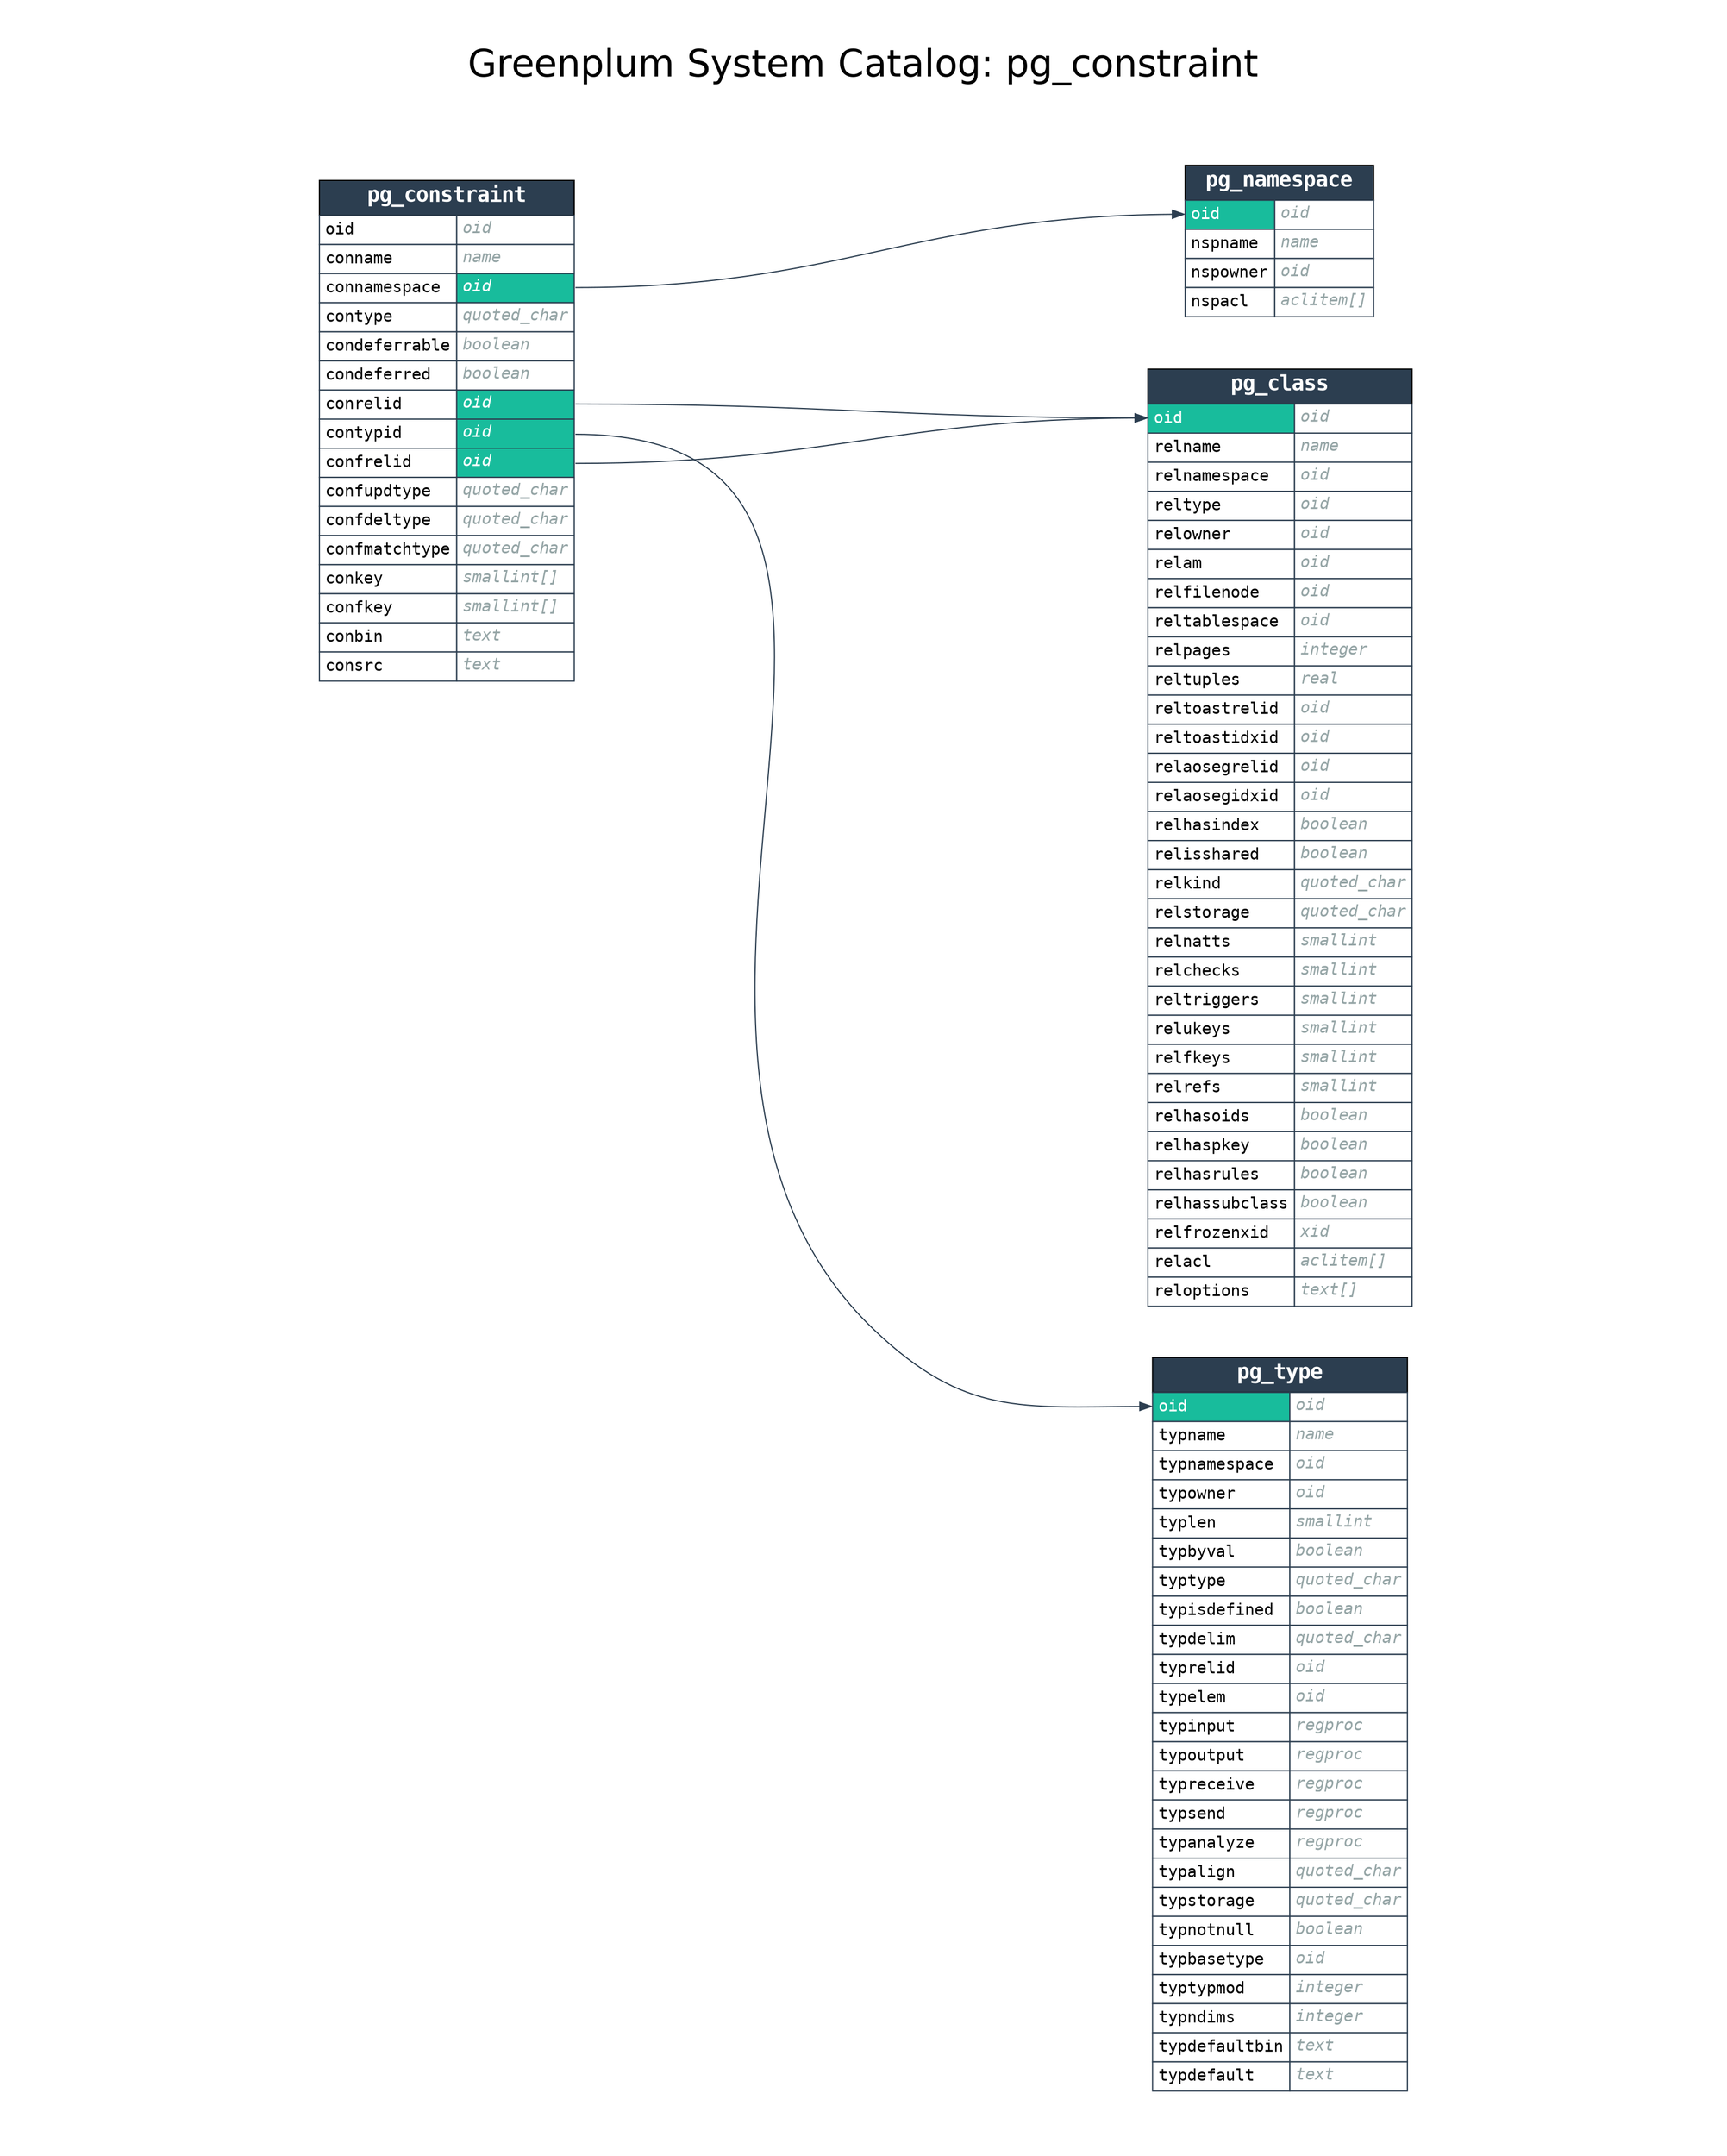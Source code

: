 digraph GPDB {

    label="Greenplum System Catalog: pg_constraint";
    labelloc="t";
    fontname="Helvetica"
    fontsize=32
    

    pad=0.5;
    nodesep=0.5;
    ranksep=0.5;
    rankdir=LR;
    node [shape = "plaintext"];

    
    subgraph cluster_from {
        rankdir=TB
        style=invis;

        
    }
    
    subgraph cluster_selected {
        rankdir=TB
        style=invis;

        
            pg_constraint [label = <<FONT FACE="monospace"><TABLE BORDER="0" CELLBORDER="1" CELLSPACING="0" CELLPADDING="4">
<TR><TD BGCOLOR="#2c3e50" ALIGN="CENTER" COLSPAN="2"><FONT COLOR="#FFFFFF" POINT-SIZE="18"><B>pg_constraint</B></FONT></TD></TR>

<TR>
<TD COLOR="#2c3e50" BGCOLOR="#FFFFFF" ALIGN="LEFT" PORT="oid_in"><FONT COLOR="#000000">oid</FONT></TD>
<TD COLOR="#2c3e50" BGCOLOR="#FFFFFF" ALIGN="LEFT" PORT="oid_out"><FONT COLOR="#95a5a6"><I>oid</I></FONT></TD>
</TR>

<TR>
<TD COLOR="#2c3e50" BGCOLOR="#FFFFFF" ALIGN="LEFT" PORT="conname_in"><FONT COLOR="#000000">conname</FONT></TD>
<TD COLOR="#2c3e50" BGCOLOR="#FFFFFF" ALIGN="LEFT" PORT="conname_out"><FONT COLOR="#95a5a6"><I>name</I></FONT></TD>
</TR>

<TR>
<TD COLOR="#2c3e50" BGCOLOR="#FFFFFF" ALIGN="LEFT" PORT="connamespace_in"><FONT COLOR="#000000">connamespace</FONT></TD>
<TD COLOR="#2c3e50" BGCOLOR="#18bc9c" ALIGN="LEFT" PORT="connamespace_out"><FONT COLOR="#FFFFFF"><I>oid</I></FONT></TD>
</TR>

<TR>
<TD COLOR="#2c3e50" BGCOLOR="#FFFFFF" ALIGN="LEFT" PORT="contype_in"><FONT COLOR="#000000">contype</FONT></TD>
<TD COLOR="#2c3e50" BGCOLOR="#FFFFFF" ALIGN="LEFT" PORT="contype_out"><FONT COLOR="#95a5a6"><I>quoted_char</I></FONT></TD>
</TR>

<TR>
<TD COLOR="#2c3e50" BGCOLOR="#FFFFFF" ALIGN="LEFT" PORT="condeferrable_in"><FONT COLOR="#000000">condeferrable</FONT></TD>
<TD COLOR="#2c3e50" BGCOLOR="#FFFFFF" ALIGN="LEFT" PORT="condeferrable_out"><FONT COLOR="#95a5a6"><I>boolean</I></FONT></TD>
</TR>

<TR>
<TD COLOR="#2c3e50" BGCOLOR="#FFFFFF" ALIGN="LEFT" PORT="condeferred_in"><FONT COLOR="#000000">condeferred</FONT></TD>
<TD COLOR="#2c3e50" BGCOLOR="#FFFFFF" ALIGN="LEFT" PORT="condeferred_out"><FONT COLOR="#95a5a6"><I>boolean</I></FONT></TD>
</TR>

<TR>
<TD COLOR="#2c3e50" BGCOLOR="#FFFFFF" ALIGN="LEFT" PORT="conrelid_in"><FONT COLOR="#000000">conrelid</FONT></TD>
<TD COLOR="#2c3e50" BGCOLOR="#18bc9c" ALIGN="LEFT" PORT="conrelid_out"><FONT COLOR="#FFFFFF"><I>oid</I></FONT></TD>
</TR>

<TR>
<TD COLOR="#2c3e50" BGCOLOR="#FFFFFF" ALIGN="LEFT" PORT="contypid_in"><FONT COLOR="#000000">contypid</FONT></TD>
<TD COLOR="#2c3e50" BGCOLOR="#18bc9c" ALIGN="LEFT" PORT="contypid_out"><FONT COLOR="#FFFFFF"><I>oid</I></FONT></TD>
</TR>

<TR>
<TD COLOR="#2c3e50" BGCOLOR="#FFFFFF" ALIGN="LEFT" PORT="confrelid_in"><FONT COLOR="#000000">confrelid</FONT></TD>
<TD COLOR="#2c3e50" BGCOLOR="#18bc9c" ALIGN="LEFT" PORT="confrelid_out"><FONT COLOR="#FFFFFF"><I>oid</I></FONT></TD>
</TR>

<TR>
<TD COLOR="#2c3e50" BGCOLOR="#FFFFFF" ALIGN="LEFT" PORT="confupdtype_in"><FONT COLOR="#000000">confupdtype</FONT></TD>
<TD COLOR="#2c3e50" BGCOLOR="#FFFFFF" ALIGN="LEFT" PORT="confupdtype_out"><FONT COLOR="#95a5a6"><I>quoted_char</I></FONT></TD>
</TR>

<TR>
<TD COLOR="#2c3e50" BGCOLOR="#FFFFFF" ALIGN="LEFT" PORT="confdeltype_in"><FONT COLOR="#000000">confdeltype</FONT></TD>
<TD COLOR="#2c3e50" BGCOLOR="#FFFFFF" ALIGN="LEFT" PORT="confdeltype_out"><FONT COLOR="#95a5a6"><I>quoted_char</I></FONT></TD>
</TR>

<TR>
<TD COLOR="#2c3e50" BGCOLOR="#FFFFFF" ALIGN="LEFT" PORT="confmatchtype_in"><FONT COLOR="#000000">confmatchtype</FONT></TD>
<TD COLOR="#2c3e50" BGCOLOR="#FFFFFF" ALIGN="LEFT" PORT="confmatchtype_out"><FONT COLOR="#95a5a6"><I>quoted_char</I></FONT></TD>
</TR>

<TR>
<TD COLOR="#2c3e50" BGCOLOR="#FFFFFF" ALIGN="LEFT" PORT="conkey_in"><FONT COLOR="#000000">conkey</FONT></TD>
<TD COLOR="#2c3e50" BGCOLOR="#FFFFFF" ALIGN="LEFT" PORT="conkey_out"><FONT COLOR="#95a5a6"><I>smallint[]</I></FONT></TD>
</TR>

<TR>
<TD COLOR="#2c3e50" BGCOLOR="#FFFFFF" ALIGN="LEFT" PORT="confkey_in"><FONT COLOR="#000000">confkey</FONT></TD>
<TD COLOR="#2c3e50" BGCOLOR="#FFFFFF" ALIGN="LEFT" PORT="confkey_out"><FONT COLOR="#95a5a6"><I>smallint[]</I></FONT></TD>
</TR>

<TR>
<TD COLOR="#2c3e50" BGCOLOR="#FFFFFF" ALIGN="LEFT" PORT="conbin_in"><FONT COLOR="#000000">conbin</FONT></TD>
<TD COLOR="#2c3e50" BGCOLOR="#FFFFFF" ALIGN="LEFT" PORT="conbin_out"><FONT COLOR="#95a5a6"><I>text</I></FONT></TD>
</TR>

<TR>
<TD COLOR="#2c3e50" BGCOLOR="#FFFFFF" ALIGN="LEFT" PORT="consrc_in"><FONT COLOR="#000000">consrc</FONT></TD>
<TD COLOR="#2c3e50" BGCOLOR="#FFFFFF" ALIGN="LEFT" PORT="consrc_out"><FONT COLOR="#95a5a6"><I>text</I></FONT></TD>
</TR>

</TABLE></FONT>> name = "pg_constraint"];
        
    }
    
    subgraph cluster_to {
        rankdir=TB
        style=invis;

        
            pg_class [label = <<FONT FACE="monospace"><TABLE BORDER="0" CELLBORDER="1" CELLSPACING="0" CELLPADDING="4">
<TR><TD BGCOLOR="#2c3e50" ALIGN="CENTER" COLSPAN="2"><FONT COLOR="#FFFFFF" POINT-SIZE="18"><B>pg_class</B></FONT></TD></TR>

<TR>
<TD COLOR="#2c3e50" BGCOLOR="#18bc9c" ALIGN="LEFT" PORT="oid_in"><FONT COLOR="#FFFFFF">oid</FONT></TD>
<TD COLOR="#2c3e50" BGCOLOR="#FFFFFF" ALIGN="LEFT" PORT="oid_out"><FONT COLOR="#95a5a6"><I>oid</I></FONT></TD>
</TR>

<TR>
<TD COLOR="#2c3e50" BGCOLOR="#FFFFFF" ALIGN="LEFT" PORT="relname_in"><FONT COLOR="#000000">relname</FONT></TD>
<TD COLOR="#2c3e50" BGCOLOR="#FFFFFF" ALIGN="LEFT" PORT="relname_out"><FONT COLOR="#95a5a6"><I>name</I></FONT></TD>
</TR>

<TR>
<TD COLOR="#2c3e50" BGCOLOR="#FFFFFF" ALIGN="LEFT" PORT="relnamespace_in"><FONT COLOR="#000000">relnamespace</FONT></TD>
<TD COLOR="#2c3e50" BGCOLOR="#FFFFFF" ALIGN="LEFT" PORT="relnamespace_out"><FONT COLOR="#95a5a6"><I>oid</I></FONT></TD>
</TR>

<TR>
<TD COLOR="#2c3e50" BGCOLOR="#FFFFFF" ALIGN="LEFT" PORT="reltype_in"><FONT COLOR="#000000">reltype</FONT></TD>
<TD COLOR="#2c3e50" BGCOLOR="#FFFFFF" ALIGN="LEFT" PORT="reltype_out"><FONT COLOR="#95a5a6"><I>oid</I></FONT></TD>
</TR>

<TR>
<TD COLOR="#2c3e50" BGCOLOR="#FFFFFF" ALIGN="LEFT" PORT="relowner_in"><FONT COLOR="#000000">relowner</FONT></TD>
<TD COLOR="#2c3e50" BGCOLOR="#FFFFFF" ALIGN="LEFT" PORT="relowner_out"><FONT COLOR="#95a5a6"><I>oid</I></FONT></TD>
</TR>

<TR>
<TD COLOR="#2c3e50" BGCOLOR="#FFFFFF" ALIGN="LEFT" PORT="relam_in"><FONT COLOR="#000000">relam</FONT></TD>
<TD COLOR="#2c3e50" BGCOLOR="#FFFFFF" ALIGN="LEFT" PORT="relam_out"><FONT COLOR="#95a5a6"><I>oid</I></FONT></TD>
</TR>

<TR>
<TD COLOR="#2c3e50" BGCOLOR="#FFFFFF" ALIGN="LEFT" PORT="relfilenode_in"><FONT COLOR="#000000">relfilenode</FONT></TD>
<TD COLOR="#2c3e50" BGCOLOR="#FFFFFF" ALIGN="LEFT" PORT="relfilenode_out"><FONT COLOR="#95a5a6"><I>oid</I></FONT></TD>
</TR>

<TR>
<TD COLOR="#2c3e50" BGCOLOR="#FFFFFF" ALIGN="LEFT" PORT="reltablespace_in"><FONT COLOR="#000000">reltablespace</FONT></TD>
<TD COLOR="#2c3e50" BGCOLOR="#FFFFFF" ALIGN="LEFT" PORT="reltablespace_out"><FONT COLOR="#95a5a6"><I>oid</I></FONT></TD>
</TR>

<TR>
<TD COLOR="#2c3e50" BGCOLOR="#FFFFFF" ALIGN="LEFT" PORT="relpages_in"><FONT COLOR="#000000">relpages</FONT></TD>
<TD COLOR="#2c3e50" BGCOLOR="#FFFFFF" ALIGN="LEFT" PORT="relpages_out"><FONT COLOR="#95a5a6"><I>integer</I></FONT></TD>
</TR>

<TR>
<TD COLOR="#2c3e50" BGCOLOR="#FFFFFF" ALIGN="LEFT" PORT="reltuples_in"><FONT COLOR="#000000">reltuples</FONT></TD>
<TD COLOR="#2c3e50" BGCOLOR="#FFFFFF" ALIGN="LEFT" PORT="reltuples_out"><FONT COLOR="#95a5a6"><I>real</I></FONT></TD>
</TR>

<TR>
<TD COLOR="#2c3e50" BGCOLOR="#FFFFFF" ALIGN="LEFT" PORT="reltoastrelid_in"><FONT COLOR="#000000">reltoastrelid</FONT></TD>
<TD COLOR="#2c3e50" BGCOLOR="#FFFFFF" ALIGN="LEFT" PORT="reltoastrelid_out"><FONT COLOR="#95a5a6"><I>oid</I></FONT></TD>
</TR>

<TR>
<TD COLOR="#2c3e50" BGCOLOR="#FFFFFF" ALIGN="LEFT" PORT="reltoastidxid_in"><FONT COLOR="#000000">reltoastidxid</FONT></TD>
<TD COLOR="#2c3e50" BGCOLOR="#FFFFFF" ALIGN="LEFT" PORT="reltoastidxid_out"><FONT COLOR="#95a5a6"><I>oid</I></FONT></TD>
</TR>

<TR>
<TD COLOR="#2c3e50" BGCOLOR="#FFFFFF" ALIGN="LEFT" PORT="relaosegrelid_in"><FONT COLOR="#000000">relaosegrelid</FONT></TD>
<TD COLOR="#2c3e50" BGCOLOR="#FFFFFF" ALIGN="LEFT" PORT="relaosegrelid_out"><FONT COLOR="#95a5a6"><I>oid</I></FONT></TD>
</TR>

<TR>
<TD COLOR="#2c3e50" BGCOLOR="#FFFFFF" ALIGN="LEFT" PORT="relaosegidxid_in"><FONT COLOR="#000000">relaosegidxid</FONT></TD>
<TD COLOR="#2c3e50" BGCOLOR="#FFFFFF" ALIGN="LEFT" PORT="relaosegidxid_out"><FONT COLOR="#95a5a6"><I>oid</I></FONT></TD>
</TR>

<TR>
<TD COLOR="#2c3e50" BGCOLOR="#FFFFFF" ALIGN="LEFT" PORT="relhasindex_in"><FONT COLOR="#000000">relhasindex</FONT></TD>
<TD COLOR="#2c3e50" BGCOLOR="#FFFFFF" ALIGN="LEFT" PORT="relhasindex_out"><FONT COLOR="#95a5a6"><I>boolean</I></FONT></TD>
</TR>

<TR>
<TD COLOR="#2c3e50" BGCOLOR="#FFFFFF" ALIGN="LEFT" PORT="relisshared_in"><FONT COLOR="#000000">relisshared</FONT></TD>
<TD COLOR="#2c3e50" BGCOLOR="#FFFFFF" ALIGN="LEFT" PORT="relisshared_out"><FONT COLOR="#95a5a6"><I>boolean</I></FONT></TD>
</TR>

<TR>
<TD COLOR="#2c3e50" BGCOLOR="#FFFFFF" ALIGN="LEFT" PORT="relkind_in"><FONT COLOR="#000000">relkind</FONT></TD>
<TD COLOR="#2c3e50" BGCOLOR="#FFFFFF" ALIGN="LEFT" PORT="relkind_out"><FONT COLOR="#95a5a6"><I>quoted_char</I></FONT></TD>
</TR>

<TR>
<TD COLOR="#2c3e50" BGCOLOR="#FFFFFF" ALIGN="LEFT" PORT="relstorage_in"><FONT COLOR="#000000">relstorage</FONT></TD>
<TD COLOR="#2c3e50" BGCOLOR="#FFFFFF" ALIGN="LEFT" PORT="relstorage_out"><FONT COLOR="#95a5a6"><I>quoted_char</I></FONT></TD>
</TR>

<TR>
<TD COLOR="#2c3e50" BGCOLOR="#FFFFFF" ALIGN="LEFT" PORT="relnatts_in"><FONT COLOR="#000000">relnatts</FONT></TD>
<TD COLOR="#2c3e50" BGCOLOR="#FFFFFF" ALIGN="LEFT" PORT="relnatts_out"><FONT COLOR="#95a5a6"><I>smallint</I></FONT></TD>
</TR>

<TR>
<TD COLOR="#2c3e50" BGCOLOR="#FFFFFF" ALIGN="LEFT" PORT="relchecks_in"><FONT COLOR="#000000">relchecks</FONT></TD>
<TD COLOR="#2c3e50" BGCOLOR="#FFFFFF" ALIGN="LEFT" PORT="relchecks_out"><FONT COLOR="#95a5a6"><I>smallint</I></FONT></TD>
</TR>

<TR>
<TD COLOR="#2c3e50" BGCOLOR="#FFFFFF" ALIGN="LEFT" PORT="reltriggers_in"><FONT COLOR="#000000">reltriggers</FONT></TD>
<TD COLOR="#2c3e50" BGCOLOR="#FFFFFF" ALIGN="LEFT" PORT="reltriggers_out"><FONT COLOR="#95a5a6"><I>smallint</I></FONT></TD>
</TR>

<TR>
<TD COLOR="#2c3e50" BGCOLOR="#FFFFFF" ALIGN="LEFT" PORT="relukeys_in"><FONT COLOR="#000000">relukeys</FONT></TD>
<TD COLOR="#2c3e50" BGCOLOR="#FFFFFF" ALIGN="LEFT" PORT="relukeys_out"><FONT COLOR="#95a5a6"><I>smallint</I></FONT></TD>
</TR>

<TR>
<TD COLOR="#2c3e50" BGCOLOR="#FFFFFF" ALIGN="LEFT" PORT="relfkeys_in"><FONT COLOR="#000000">relfkeys</FONT></TD>
<TD COLOR="#2c3e50" BGCOLOR="#FFFFFF" ALIGN="LEFT" PORT="relfkeys_out"><FONT COLOR="#95a5a6"><I>smallint</I></FONT></TD>
</TR>

<TR>
<TD COLOR="#2c3e50" BGCOLOR="#FFFFFF" ALIGN="LEFT" PORT="relrefs_in"><FONT COLOR="#000000">relrefs</FONT></TD>
<TD COLOR="#2c3e50" BGCOLOR="#FFFFFF" ALIGN="LEFT" PORT="relrefs_out"><FONT COLOR="#95a5a6"><I>smallint</I></FONT></TD>
</TR>

<TR>
<TD COLOR="#2c3e50" BGCOLOR="#FFFFFF" ALIGN="LEFT" PORT="relhasoids_in"><FONT COLOR="#000000">relhasoids</FONT></TD>
<TD COLOR="#2c3e50" BGCOLOR="#FFFFFF" ALIGN="LEFT" PORT="relhasoids_out"><FONT COLOR="#95a5a6"><I>boolean</I></FONT></TD>
</TR>

<TR>
<TD COLOR="#2c3e50" BGCOLOR="#FFFFFF" ALIGN="LEFT" PORT="relhaspkey_in"><FONT COLOR="#000000">relhaspkey</FONT></TD>
<TD COLOR="#2c3e50" BGCOLOR="#FFFFFF" ALIGN="LEFT" PORT="relhaspkey_out"><FONT COLOR="#95a5a6"><I>boolean</I></FONT></TD>
</TR>

<TR>
<TD COLOR="#2c3e50" BGCOLOR="#FFFFFF" ALIGN="LEFT" PORT="relhasrules_in"><FONT COLOR="#000000">relhasrules</FONT></TD>
<TD COLOR="#2c3e50" BGCOLOR="#FFFFFF" ALIGN="LEFT" PORT="relhasrules_out"><FONT COLOR="#95a5a6"><I>boolean</I></FONT></TD>
</TR>

<TR>
<TD COLOR="#2c3e50" BGCOLOR="#FFFFFF" ALIGN="LEFT" PORT="relhassubclass_in"><FONT COLOR="#000000">relhassubclass</FONT></TD>
<TD COLOR="#2c3e50" BGCOLOR="#FFFFFF" ALIGN="LEFT" PORT="relhassubclass_out"><FONT COLOR="#95a5a6"><I>boolean</I></FONT></TD>
</TR>

<TR>
<TD COLOR="#2c3e50" BGCOLOR="#FFFFFF" ALIGN="LEFT" PORT="relfrozenxid_in"><FONT COLOR="#000000">relfrozenxid</FONT></TD>
<TD COLOR="#2c3e50" BGCOLOR="#FFFFFF" ALIGN="LEFT" PORT="relfrozenxid_out"><FONT COLOR="#95a5a6"><I>xid</I></FONT></TD>
</TR>

<TR>
<TD COLOR="#2c3e50" BGCOLOR="#FFFFFF" ALIGN="LEFT" PORT="relacl_in"><FONT COLOR="#000000">relacl</FONT></TD>
<TD COLOR="#2c3e50" BGCOLOR="#FFFFFF" ALIGN="LEFT" PORT="relacl_out"><FONT COLOR="#95a5a6"><I>aclitem[]</I></FONT></TD>
</TR>

<TR>
<TD COLOR="#2c3e50" BGCOLOR="#FFFFFF" ALIGN="LEFT" PORT="reloptions_in"><FONT COLOR="#000000">reloptions</FONT></TD>
<TD COLOR="#2c3e50" BGCOLOR="#FFFFFF" ALIGN="LEFT" PORT="reloptions_out"><FONT COLOR="#95a5a6"><I>text[]</I></FONT></TD>
</TR>

</TABLE></FONT>> name = "pg_class"];
        
            pg_namespace [label = <<FONT FACE="monospace"><TABLE BORDER="0" CELLBORDER="1" CELLSPACING="0" CELLPADDING="4">
<TR><TD BGCOLOR="#2c3e50" ALIGN="CENTER" COLSPAN="2"><FONT COLOR="#FFFFFF" POINT-SIZE="18"><B>pg_namespace</B></FONT></TD></TR>

<TR>
<TD COLOR="#2c3e50" BGCOLOR="#18bc9c" ALIGN="LEFT" PORT="oid_in"><FONT COLOR="#FFFFFF">oid</FONT></TD>
<TD COLOR="#2c3e50" BGCOLOR="#FFFFFF" ALIGN="LEFT" PORT="oid_out"><FONT COLOR="#95a5a6"><I>oid</I></FONT></TD>
</TR>

<TR>
<TD COLOR="#2c3e50" BGCOLOR="#FFFFFF" ALIGN="LEFT" PORT="nspname_in"><FONT COLOR="#000000">nspname</FONT></TD>
<TD COLOR="#2c3e50" BGCOLOR="#FFFFFF" ALIGN="LEFT" PORT="nspname_out"><FONT COLOR="#95a5a6"><I>name</I></FONT></TD>
</TR>

<TR>
<TD COLOR="#2c3e50" BGCOLOR="#FFFFFF" ALIGN="LEFT" PORT="nspowner_in"><FONT COLOR="#000000">nspowner</FONT></TD>
<TD COLOR="#2c3e50" BGCOLOR="#FFFFFF" ALIGN="LEFT" PORT="nspowner_out"><FONT COLOR="#95a5a6"><I>oid</I></FONT></TD>
</TR>

<TR>
<TD COLOR="#2c3e50" BGCOLOR="#FFFFFF" ALIGN="LEFT" PORT="nspacl_in"><FONT COLOR="#000000">nspacl</FONT></TD>
<TD COLOR="#2c3e50" BGCOLOR="#FFFFFF" ALIGN="LEFT" PORT="nspacl_out"><FONT COLOR="#95a5a6"><I>aclitem[]</I></FONT></TD>
</TR>

</TABLE></FONT>> name = "pg_namespace"];
        
            pg_type [label = <<FONT FACE="monospace"><TABLE BORDER="0" CELLBORDER="1" CELLSPACING="0" CELLPADDING="4">
<TR><TD BGCOLOR="#2c3e50" ALIGN="CENTER" COLSPAN="2"><FONT COLOR="#FFFFFF" POINT-SIZE="18"><B>pg_type</B></FONT></TD></TR>

<TR>
<TD COLOR="#2c3e50" BGCOLOR="#18bc9c" ALIGN="LEFT" PORT="oid_in"><FONT COLOR="#FFFFFF">oid</FONT></TD>
<TD COLOR="#2c3e50" BGCOLOR="#FFFFFF" ALIGN="LEFT" PORT="oid_out"><FONT COLOR="#95a5a6"><I>oid</I></FONT></TD>
</TR>

<TR>
<TD COLOR="#2c3e50" BGCOLOR="#FFFFFF" ALIGN="LEFT" PORT="typname_in"><FONT COLOR="#000000">typname</FONT></TD>
<TD COLOR="#2c3e50" BGCOLOR="#FFFFFF" ALIGN="LEFT" PORT="typname_out"><FONT COLOR="#95a5a6"><I>name</I></FONT></TD>
</TR>

<TR>
<TD COLOR="#2c3e50" BGCOLOR="#FFFFFF" ALIGN="LEFT" PORT="typnamespace_in"><FONT COLOR="#000000">typnamespace</FONT></TD>
<TD COLOR="#2c3e50" BGCOLOR="#FFFFFF" ALIGN="LEFT" PORT="typnamespace_out"><FONT COLOR="#95a5a6"><I>oid</I></FONT></TD>
</TR>

<TR>
<TD COLOR="#2c3e50" BGCOLOR="#FFFFFF" ALIGN="LEFT" PORT="typowner_in"><FONT COLOR="#000000">typowner</FONT></TD>
<TD COLOR="#2c3e50" BGCOLOR="#FFFFFF" ALIGN="LEFT" PORT="typowner_out"><FONT COLOR="#95a5a6"><I>oid</I></FONT></TD>
</TR>

<TR>
<TD COLOR="#2c3e50" BGCOLOR="#FFFFFF" ALIGN="LEFT" PORT="typlen_in"><FONT COLOR="#000000">typlen</FONT></TD>
<TD COLOR="#2c3e50" BGCOLOR="#FFFFFF" ALIGN="LEFT" PORT="typlen_out"><FONT COLOR="#95a5a6"><I>smallint</I></FONT></TD>
</TR>

<TR>
<TD COLOR="#2c3e50" BGCOLOR="#FFFFFF" ALIGN="LEFT" PORT="typbyval_in"><FONT COLOR="#000000">typbyval</FONT></TD>
<TD COLOR="#2c3e50" BGCOLOR="#FFFFFF" ALIGN="LEFT" PORT="typbyval_out"><FONT COLOR="#95a5a6"><I>boolean</I></FONT></TD>
</TR>

<TR>
<TD COLOR="#2c3e50" BGCOLOR="#FFFFFF" ALIGN="LEFT" PORT="typtype_in"><FONT COLOR="#000000">typtype</FONT></TD>
<TD COLOR="#2c3e50" BGCOLOR="#FFFFFF" ALIGN="LEFT" PORT="typtype_out"><FONT COLOR="#95a5a6"><I>quoted_char</I></FONT></TD>
</TR>

<TR>
<TD COLOR="#2c3e50" BGCOLOR="#FFFFFF" ALIGN="LEFT" PORT="typisdefined_in"><FONT COLOR="#000000">typisdefined</FONT></TD>
<TD COLOR="#2c3e50" BGCOLOR="#FFFFFF" ALIGN="LEFT" PORT="typisdefined_out"><FONT COLOR="#95a5a6"><I>boolean</I></FONT></TD>
</TR>

<TR>
<TD COLOR="#2c3e50" BGCOLOR="#FFFFFF" ALIGN="LEFT" PORT="typdelim_in"><FONT COLOR="#000000">typdelim</FONT></TD>
<TD COLOR="#2c3e50" BGCOLOR="#FFFFFF" ALIGN="LEFT" PORT="typdelim_out"><FONT COLOR="#95a5a6"><I>quoted_char</I></FONT></TD>
</TR>

<TR>
<TD COLOR="#2c3e50" BGCOLOR="#FFFFFF" ALIGN="LEFT" PORT="typrelid_in"><FONT COLOR="#000000">typrelid</FONT></TD>
<TD COLOR="#2c3e50" BGCOLOR="#FFFFFF" ALIGN="LEFT" PORT="typrelid_out"><FONT COLOR="#95a5a6"><I>oid</I></FONT></TD>
</TR>

<TR>
<TD COLOR="#2c3e50" BGCOLOR="#FFFFFF" ALIGN="LEFT" PORT="typelem_in"><FONT COLOR="#000000">typelem</FONT></TD>
<TD COLOR="#2c3e50" BGCOLOR="#FFFFFF" ALIGN="LEFT" PORT="typelem_out"><FONT COLOR="#95a5a6"><I>oid</I></FONT></TD>
</TR>

<TR>
<TD COLOR="#2c3e50" BGCOLOR="#FFFFFF" ALIGN="LEFT" PORT="typinput_in"><FONT COLOR="#000000">typinput</FONT></TD>
<TD COLOR="#2c3e50" BGCOLOR="#FFFFFF" ALIGN="LEFT" PORT="typinput_out"><FONT COLOR="#95a5a6"><I>regproc</I></FONT></TD>
</TR>

<TR>
<TD COLOR="#2c3e50" BGCOLOR="#FFFFFF" ALIGN="LEFT" PORT="typoutput_in"><FONT COLOR="#000000">typoutput</FONT></TD>
<TD COLOR="#2c3e50" BGCOLOR="#FFFFFF" ALIGN="LEFT" PORT="typoutput_out"><FONT COLOR="#95a5a6"><I>regproc</I></FONT></TD>
</TR>

<TR>
<TD COLOR="#2c3e50" BGCOLOR="#FFFFFF" ALIGN="LEFT" PORT="typreceive_in"><FONT COLOR="#000000">typreceive</FONT></TD>
<TD COLOR="#2c3e50" BGCOLOR="#FFFFFF" ALIGN="LEFT" PORT="typreceive_out"><FONT COLOR="#95a5a6"><I>regproc</I></FONT></TD>
</TR>

<TR>
<TD COLOR="#2c3e50" BGCOLOR="#FFFFFF" ALIGN="LEFT" PORT="typsend_in"><FONT COLOR="#000000">typsend</FONT></TD>
<TD COLOR="#2c3e50" BGCOLOR="#FFFFFF" ALIGN="LEFT" PORT="typsend_out"><FONT COLOR="#95a5a6"><I>regproc</I></FONT></TD>
</TR>

<TR>
<TD COLOR="#2c3e50" BGCOLOR="#FFFFFF" ALIGN="LEFT" PORT="typanalyze_in"><FONT COLOR="#000000">typanalyze</FONT></TD>
<TD COLOR="#2c3e50" BGCOLOR="#FFFFFF" ALIGN="LEFT" PORT="typanalyze_out"><FONT COLOR="#95a5a6"><I>regproc</I></FONT></TD>
</TR>

<TR>
<TD COLOR="#2c3e50" BGCOLOR="#FFFFFF" ALIGN="LEFT" PORT="typalign_in"><FONT COLOR="#000000">typalign</FONT></TD>
<TD COLOR="#2c3e50" BGCOLOR="#FFFFFF" ALIGN="LEFT" PORT="typalign_out"><FONT COLOR="#95a5a6"><I>quoted_char</I></FONT></TD>
</TR>

<TR>
<TD COLOR="#2c3e50" BGCOLOR="#FFFFFF" ALIGN="LEFT" PORT="typstorage_in"><FONT COLOR="#000000">typstorage</FONT></TD>
<TD COLOR="#2c3e50" BGCOLOR="#FFFFFF" ALIGN="LEFT" PORT="typstorage_out"><FONT COLOR="#95a5a6"><I>quoted_char</I></FONT></TD>
</TR>

<TR>
<TD COLOR="#2c3e50" BGCOLOR="#FFFFFF" ALIGN="LEFT" PORT="typnotnull_in"><FONT COLOR="#000000">typnotnull</FONT></TD>
<TD COLOR="#2c3e50" BGCOLOR="#FFFFFF" ALIGN="LEFT" PORT="typnotnull_out"><FONT COLOR="#95a5a6"><I>boolean</I></FONT></TD>
</TR>

<TR>
<TD COLOR="#2c3e50" BGCOLOR="#FFFFFF" ALIGN="LEFT" PORT="typbasetype_in"><FONT COLOR="#000000">typbasetype</FONT></TD>
<TD COLOR="#2c3e50" BGCOLOR="#FFFFFF" ALIGN="LEFT" PORT="typbasetype_out"><FONT COLOR="#95a5a6"><I>oid</I></FONT></TD>
</TR>

<TR>
<TD COLOR="#2c3e50" BGCOLOR="#FFFFFF" ALIGN="LEFT" PORT="typtypmod_in"><FONT COLOR="#000000">typtypmod</FONT></TD>
<TD COLOR="#2c3e50" BGCOLOR="#FFFFFF" ALIGN="LEFT" PORT="typtypmod_out"><FONT COLOR="#95a5a6"><I>integer</I></FONT></TD>
</TR>

<TR>
<TD COLOR="#2c3e50" BGCOLOR="#FFFFFF" ALIGN="LEFT" PORT="typndims_in"><FONT COLOR="#000000">typndims</FONT></TD>
<TD COLOR="#2c3e50" BGCOLOR="#FFFFFF" ALIGN="LEFT" PORT="typndims_out"><FONT COLOR="#95a5a6"><I>integer</I></FONT></TD>
</TR>

<TR>
<TD COLOR="#2c3e50" BGCOLOR="#FFFFFF" ALIGN="LEFT" PORT="typdefaultbin_in"><FONT COLOR="#000000">typdefaultbin</FONT></TD>
<TD COLOR="#2c3e50" BGCOLOR="#FFFFFF" ALIGN="LEFT" PORT="typdefaultbin_out"><FONT COLOR="#95a5a6"><I>text</I></FONT></TD>
</TR>

<TR>
<TD COLOR="#2c3e50" BGCOLOR="#FFFFFF" ALIGN="LEFT" PORT="typdefault_in"><FONT COLOR="#000000">typdefault</FONT></TD>
<TD COLOR="#2c3e50" BGCOLOR="#FFFFFF" ALIGN="LEFT" PORT="typdefault_out"><FONT COLOR="#95a5a6"><I>text</I></FONT></TD>
</TR>

</TABLE></FONT>> name = "pg_type"];
        
    }
    

    
        pg_constraint:connamespace_out -> pg_namespace:oid_in [penwidth = 1 color = "#2c3e50"];
    
        pg_constraint:conrelid_out -> pg_class:oid_in [penwidth = 1 color = "#2c3e50"];
    
        pg_constraint:contypid_out -> pg_type:oid_in [penwidth = 1 color = "#2c3e50"];
    
        pg_constraint:confrelid_out -> pg_class:oid_in [penwidth = 1 color = "#2c3e50"];
    

}